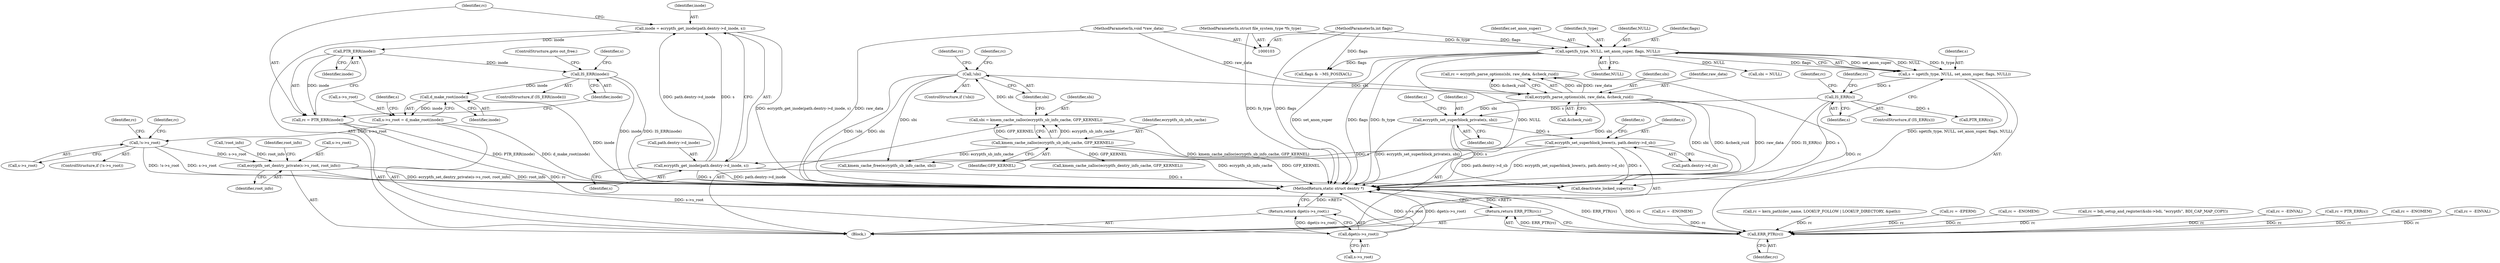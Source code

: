 digraph "0_linux_69c433ed2ecd2d3264efd7afec4439524b319121@API" {
"1000341" [label="(Call,inode = ecryptfs_get_inode(path.dentry->d_inode, s))"];
"1000343" [label="(Call,ecryptfs_get_inode(path.dentry->d_inode, s))"];
"1000258" [label="(Call,ecryptfs_set_superblock_lower(s, path.dentry->d_sb))"];
"1000177" [label="(Call,ecryptfs_set_superblock_private(s, sbi))"];
"1000157" [label="(Call,IS_ERR(s))"];
"1000148" [label="(Call,s = sget(fs_type, NULL, set_anon_super, flags, NULL))"];
"1000150" [label="(Call,sget(fs_type, NULL, set_anon_super, flags, NULL))"];
"1000104" [label="(MethodParameterIn,struct file_system_type *fs_type)"];
"1000105" [label="(MethodParameterIn,int flags)"];
"1000136" [label="(Call,ecryptfs_parse_options(sbi, raw_data, &check_ruid))"];
"1000126" [label="(Call,!sbi)"];
"1000120" [label="(Call,sbi = kmem_cache_zalloc(ecryptfs_sb_info_cache, GFP_KERNEL))"];
"1000122" [label="(Call,kmem_cache_zalloc(ecryptfs_sb_info_cache, GFP_KERNEL))"];
"1000107" [label="(MethodParameterIn,void *raw_data)"];
"1000352" [label="(Call,PTR_ERR(inode))"];
"1000350" [label="(Call,rc = PTR_ERR(inode))"];
"1000428" [label="(Call,ERR_PTR(rc))"];
"1000427" [label="(Return,return ERR_PTR(rc);)"];
"1000355" [label="(Call,IS_ERR(inode))"];
"1000362" [label="(Call,d_make_root(inode))"];
"1000358" [label="(Call,s->s_root = d_make_root(inode))"];
"1000365" [label="(Call,!s->s_root)"];
"1000388" [label="(Call,ecryptfs_set_dentry_private(s->s_root, root_info))"];
"1000404" [label="(Call,dget(s->s_root))"];
"1000403" [label="(Return,return dget(s->s_root);)"];
"1000108" [label="(Block,)"];
"1000365" [label="(Call,!s->s_root)"];
"1000120" [label="(Call,sbi = kmem_cache_zalloc(ecryptfs_sb_info_cache, GFP_KERNEL))"];
"1000375" [label="(Call,rc = -ENOMEM)"];
"1000371" [label="(Identifier,rc)"];
"1000127" [label="(Identifier,sbi)"];
"1000362" [label="(Call,d_make_root(inode))"];
"1000363" [label="(Identifier,inode)"];
"1000376" [label="(Identifier,rc)"];
"1000137" [label="(Identifier,sbi)"];
"1000352" [label="(Call,PTR_ERR(inode))"];
"1000161" [label="(Identifier,rc)"];
"1000158" [label="(Identifier,s)"];
"1000360" [label="(Identifier,s)"];
"1000403" [label="(Return,return dget(s->s_root);)"];
"1000134" [label="(Call,rc = ecryptfs_parse_options(sbi, raw_data, &check_ruid))"];
"1000139" [label="(Call,&check_ruid)"];
"1000122" [label="(Call,kmem_cache_zalloc(ecryptfs_sb_info_cache, GFP_KERNEL))"];
"1000154" [label="(Identifier,flags)"];
"1000162" [label="(Call,PTR_ERR(s))"];
"1000104" [label="(MethodParameterIn,struct file_system_type *fs_type)"];
"1000153" [label="(Identifier,set_anon_super)"];
"1000188" [label="(Call,sbi = NULL)"];
"1000206" [label="(Call,rc = kern_path(dev_name, LOOKUP_FOLLOW | LOOKUP_DIRECTORY, &path))"];
"1000125" [label="(ControlStructure,if (!sbi))"];
"1000182" [label="(Identifier,s)"];
"1000359" [label="(Call,s->s_root)"];
"1000179" [label="(Identifier,sbi)"];
"1000405" [label="(Call,s->s_root)"];
"1000136" [label="(Call,ecryptfs_parse_options(sbi, raw_data, &check_ruid))"];
"1000356" [label="(Identifier,inode)"];
"1000354" [label="(ControlStructure,if (IS_ERR(inode)))"];
"1000413" [label="(Call,deactivate_locked_super(s))"];
"1000253" [label="(Call,rc = -EPERM)"];
"1000178" [label="(Identifier,s)"];
"1000428" [label="(Call,ERR_PTR(rc))"];
"1000150" [label="(Call,sget(fs_type, NULL, set_anon_super, flags, NULL))"];
"1000389" [label="(Call,s->s_root)"];
"1000370" [label="(Call,rc = -ENOMEM)"];
"1000349" [label="(Identifier,s)"];
"1000366" [label="(Call,s->s_root)"];
"1000165" [label="(Call,rc = bdi_setup_and_register(&sbi->bdi, \"ecryptfs\", BDI_CAP_MAP_COPY))"];
"1000259" [label="(Identifier,s)"];
"1000344" [label="(Call,path.dentry->d_inode)"];
"1000353" [label="(Identifier,inode)"];
"1000234" [label="(Call,rc = -EINVAL)"];
"1000351" [label="(Identifier,rc)"];
"1000357" [label="(ControlStructure,goto out_free;)"];
"1000160" [label="(Call,rc = PTR_ERR(s))"];
"1000430" [label="(MethodReturn,static struct dentry *)"];
"1000126" [label="(Call,!sbi)"];
"1000105" [label="(MethodParameterIn,int flags)"];
"1000130" [label="(Identifier,rc)"];
"1000385" [label="(Call,!root_info)"];
"1000395" [label="(Identifier,root_info)"];
"1000355" [label="(Call,IS_ERR(inode))"];
"1000392" [label="(Identifier,root_info)"];
"1000151" [label="(Identifier,fs_type)"];
"1000166" [label="(Identifier,rc)"];
"1000129" [label="(Call,rc = -ENOMEM)"];
"1000342" [label="(Identifier,inode)"];
"1000156" [label="(ControlStructure,if (IS_ERR(s)))"];
"1000107" [label="(MethodParameterIn,void *raw_data)"];
"1000364" [label="(ControlStructure,if (!s->s_root))"];
"1000177" [label="(Call,ecryptfs_set_superblock_private(s, sbi))"];
"1000155" [label="(Identifier,NULL)"];
"1000429" [label="(Identifier,rc)"];
"1000327" [label="(Call,rc = -EINVAL)"];
"1000343" [label="(Call,ecryptfs_get_inode(path.dentry->d_inode, s))"];
"1000138" [label="(Identifier,raw_data)"];
"1000267" [label="(Identifier,s)"];
"1000157" [label="(Call,IS_ERR(s))"];
"1000124" [label="(Identifier,GFP_KERNEL)"];
"1000258" [label="(Call,ecryptfs_set_superblock_lower(s, path.dentry->d_sb))"];
"1000135" [label="(Identifier,rc)"];
"1000123" [label="(Identifier,ecryptfs_sb_info_cache)"];
"1000424" [label="(Call,kmem_cache_free(ecryptfs_sb_info_cache, sbi))"];
"1000260" [label="(Call,path.dentry->d_sb)"];
"1000427" [label="(Return,return ERR_PTR(rc);)"];
"1000388" [label="(Call,ecryptfs_set_dentry_private(s->s_root, root_info))"];
"1000152" [label="(Identifier,NULL)"];
"1000269" [label="(Call,flags & ~MS_POSIXACL)"];
"1000367" [label="(Identifier,s)"];
"1000149" [label="(Identifier,s)"];
"1000350" [label="(Call,rc = PTR_ERR(inode))"];
"1000358" [label="(Call,s->s_root = d_make_root(inode))"];
"1000341" [label="(Call,inode = ecryptfs_get_inode(path.dentry->d_inode, s))"];
"1000381" [label="(Call,kmem_cache_zalloc(ecryptfs_dentry_info_cache, GFP_KERNEL))"];
"1000404" [label="(Call,dget(s->s_root))"];
"1000148" [label="(Call,s = sget(fs_type, NULL, set_anon_super, flags, NULL))"];
"1000121" [label="(Identifier,sbi)"];
"1000341" -> "1000108"  [label="AST: "];
"1000341" -> "1000343"  [label="CFG: "];
"1000342" -> "1000341"  [label="AST: "];
"1000343" -> "1000341"  [label="AST: "];
"1000351" -> "1000341"  [label="CFG: "];
"1000341" -> "1000430"  [label="DDG: ecryptfs_get_inode(path.dentry->d_inode, s)"];
"1000343" -> "1000341"  [label="DDG: path.dentry->d_inode"];
"1000343" -> "1000341"  [label="DDG: s"];
"1000341" -> "1000352"  [label="DDG: inode"];
"1000343" -> "1000349"  [label="CFG: "];
"1000344" -> "1000343"  [label="AST: "];
"1000349" -> "1000343"  [label="AST: "];
"1000343" -> "1000430"  [label="DDG: s"];
"1000343" -> "1000430"  [label="DDG: path.dentry->d_inode"];
"1000258" -> "1000343"  [label="DDG: s"];
"1000343" -> "1000413"  [label="DDG: s"];
"1000258" -> "1000108"  [label="AST: "];
"1000258" -> "1000260"  [label="CFG: "];
"1000259" -> "1000258"  [label="AST: "];
"1000260" -> "1000258"  [label="AST: "];
"1000267" -> "1000258"  [label="CFG: "];
"1000258" -> "1000430"  [label="DDG: path.dentry->d_sb"];
"1000258" -> "1000430"  [label="DDG: ecryptfs_set_superblock_lower(s, path.dentry->d_sb)"];
"1000177" -> "1000258"  [label="DDG: s"];
"1000258" -> "1000413"  [label="DDG: s"];
"1000177" -> "1000108"  [label="AST: "];
"1000177" -> "1000179"  [label="CFG: "];
"1000178" -> "1000177"  [label="AST: "];
"1000179" -> "1000177"  [label="AST: "];
"1000182" -> "1000177"  [label="CFG: "];
"1000177" -> "1000430"  [label="DDG: ecryptfs_set_superblock_private(s, sbi)"];
"1000157" -> "1000177"  [label="DDG: s"];
"1000136" -> "1000177"  [label="DDG: sbi"];
"1000177" -> "1000413"  [label="DDG: s"];
"1000157" -> "1000156"  [label="AST: "];
"1000157" -> "1000158"  [label="CFG: "];
"1000158" -> "1000157"  [label="AST: "];
"1000161" -> "1000157"  [label="CFG: "];
"1000166" -> "1000157"  [label="CFG: "];
"1000157" -> "1000430"  [label="DDG: IS_ERR(s)"];
"1000148" -> "1000157"  [label="DDG: s"];
"1000157" -> "1000162"  [label="DDG: s"];
"1000157" -> "1000413"  [label="DDG: s"];
"1000148" -> "1000108"  [label="AST: "];
"1000148" -> "1000150"  [label="CFG: "];
"1000149" -> "1000148"  [label="AST: "];
"1000150" -> "1000148"  [label="AST: "];
"1000158" -> "1000148"  [label="CFG: "];
"1000148" -> "1000430"  [label="DDG: sget(fs_type, NULL, set_anon_super, flags, NULL)"];
"1000150" -> "1000148"  [label="DDG: set_anon_super"];
"1000150" -> "1000148"  [label="DDG: NULL"];
"1000150" -> "1000148"  [label="DDG: fs_type"];
"1000150" -> "1000148"  [label="DDG: flags"];
"1000150" -> "1000155"  [label="CFG: "];
"1000151" -> "1000150"  [label="AST: "];
"1000152" -> "1000150"  [label="AST: "];
"1000153" -> "1000150"  [label="AST: "];
"1000154" -> "1000150"  [label="AST: "];
"1000155" -> "1000150"  [label="AST: "];
"1000150" -> "1000430"  [label="DDG: fs_type"];
"1000150" -> "1000430"  [label="DDG: NULL"];
"1000150" -> "1000430"  [label="DDG: set_anon_super"];
"1000150" -> "1000430"  [label="DDG: flags"];
"1000104" -> "1000150"  [label="DDG: fs_type"];
"1000105" -> "1000150"  [label="DDG: flags"];
"1000150" -> "1000188"  [label="DDG: NULL"];
"1000150" -> "1000269"  [label="DDG: flags"];
"1000104" -> "1000103"  [label="AST: "];
"1000104" -> "1000430"  [label="DDG: fs_type"];
"1000105" -> "1000103"  [label="AST: "];
"1000105" -> "1000430"  [label="DDG: flags"];
"1000105" -> "1000269"  [label="DDG: flags"];
"1000136" -> "1000134"  [label="AST: "];
"1000136" -> "1000139"  [label="CFG: "];
"1000137" -> "1000136"  [label="AST: "];
"1000138" -> "1000136"  [label="AST: "];
"1000139" -> "1000136"  [label="AST: "];
"1000134" -> "1000136"  [label="CFG: "];
"1000136" -> "1000430"  [label="DDG: &check_ruid"];
"1000136" -> "1000430"  [label="DDG: raw_data"];
"1000136" -> "1000430"  [label="DDG: sbi"];
"1000136" -> "1000134"  [label="DDG: sbi"];
"1000136" -> "1000134"  [label="DDG: raw_data"];
"1000136" -> "1000134"  [label="DDG: &check_ruid"];
"1000126" -> "1000136"  [label="DDG: sbi"];
"1000107" -> "1000136"  [label="DDG: raw_data"];
"1000136" -> "1000424"  [label="DDG: sbi"];
"1000126" -> "1000125"  [label="AST: "];
"1000126" -> "1000127"  [label="CFG: "];
"1000127" -> "1000126"  [label="AST: "];
"1000130" -> "1000126"  [label="CFG: "];
"1000135" -> "1000126"  [label="CFG: "];
"1000126" -> "1000430"  [label="DDG: !sbi"];
"1000126" -> "1000430"  [label="DDG: sbi"];
"1000120" -> "1000126"  [label="DDG: sbi"];
"1000126" -> "1000424"  [label="DDG: sbi"];
"1000120" -> "1000108"  [label="AST: "];
"1000120" -> "1000122"  [label="CFG: "];
"1000121" -> "1000120"  [label="AST: "];
"1000122" -> "1000120"  [label="AST: "];
"1000127" -> "1000120"  [label="CFG: "];
"1000120" -> "1000430"  [label="DDG: kmem_cache_zalloc(ecryptfs_sb_info_cache, GFP_KERNEL)"];
"1000122" -> "1000120"  [label="DDG: ecryptfs_sb_info_cache"];
"1000122" -> "1000120"  [label="DDG: GFP_KERNEL"];
"1000122" -> "1000124"  [label="CFG: "];
"1000123" -> "1000122"  [label="AST: "];
"1000124" -> "1000122"  [label="AST: "];
"1000122" -> "1000430"  [label="DDG: ecryptfs_sb_info_cache"];
"1000122" -> "1000430"  [label="DDG: GFP_KERNEL"];
"1000122" -> "1000381"  [label="DDG: GFP_KERNEL"];
"1000122" -> "1000424"  [label="DDG: ecryptfs_sb_info_cache"];
"1000107" -> "1000103"  [label="AST: "];
"1000107" -> "1000430"  [label="DDG: raw_data"];
"1000352" -> "1000350"  [label="AST: "];
"1000352" -> "1000353"  [label="CFG: "];
"1000353" -> "1000352"  [label="AST: "];
"1000350" -> "1000352"  [label="CFG: "];
"1000352" -> "1000350"  [label="DDG: inode"];
"1000352" -> "1000355"  [label="DDG: inode"];
"1000350" -> "1000108"  [label="AST: "];
"1000351" -> "1000350"  [label="AST: "];
"1000356" -> "1000350"  [label="CFG: "];
"1000350" -> "1000430"  [label="DDG: PTR_ERR(inode)"];
"1000350" -> "1000428"  [label="DDG: rc"];
"1000428" -> "1000427"  [label="AST: "];
"1000428" -> "1000429"  [label="CFG: "];
"1000429" -> "1000428"  [label="AST: "];
"1000427" -> "1000428"  [label="CFG: "];
"1000428" -> "1000430"  [label="DDG: ERR_PTR(rc)"];
"1000428" -> "1000430"  [label="DDG: rc"];
"1000428" -> "1000427"  [label="DDG: ERR_PTR(rc)"];
"1000129" -> "1000428"  [label="DDG: rc"];
"1000375" -> "1000428"  [label="DDG: rc"];
"1000234" -> "1000428"  [label="DDG: rc"];
"1000253" -> "1000428"  [label="DDG: rc"];
"1000165" -> "1000428"  [label="DDG: rc"];
"1000327" -> "1000428"  [label="DDG: rc"];
"1000206" -> "1000428"  [label="DDG: rc"];
"1000134" -> "1000428"  [label="DDG: rc"];
"1000160" -> "1000428"  [label="DDG: rc"];
"1000370" -> "1000428"  [label="DDG: rc"];
"1000427" -> "1000108"  [label="AST: "];
"1000430" -> "1000427"  [label="CFG: "];
"1000427" -> "1000430"  [label="DDG: <RET>"];
"1000355" -> "1000354"  [label="AST: "];
"1000355" -> "1000356"  [label="CFG: "];
"1000356" -> "1000355"  [label="AST: "];
"1000357" -> "1000355"  [label="CFG: "];
"1000360" -> "1000355"  [label="CFG: "];
"1000355" -> "1000430"  [label="DDG: inode"];
"1000355" -> "1000430"  [label="DDG: IS_ERR(inode)"];
"1000355" -> "1000362"  [label="DDG: inode"];
"1000362" -> "1000358"  [label="AST: "];
"1000362" -> "1000363"  [label="CFG: "];
"1000363" -> "1000362"  [label="AST: "];
"1000358" -> "1000362"  [label="CFG: "];
"1000362" -> "1000430"  [label="DDG: inode"];
"1000362" -> "1000358"  [label="DDG: inode"];
"1000358" -> "1000108"  [label="AST: "];
"1000359" -> "1000358"  [label="AST: "];
"1000367" -> "1000358"  [label="CFG: "];
"1000358" -> "1000430"  [label="DDG: d_make_root(inode)"];
"1000358" -> "1000365"  [label="DDG: s->s_root"];
"1000365" -> "1000364"  [label="AST: "];
"1000365" -> "1000366"  [label="CFG: "];
"1000366" -> "1000365"  [label="AST: "];
"1000371" -> "1000365"  [label="CFG: "];
"1000376" -> "1000365"  [label="CFG: "];
"1000365" -> "1000430"  [label="DDG: !s->s_root"];
"1000365" -> "1000430"  [label="DDG: s->s_root"];
"1000365" -> "1000388"  [label="DDG: s->s_root"];
"1000388" -> "1000108"  [label="AST: "];
"1000388" -> "1000392"  [label="CFG: "];
"1000389" -> "1000388"  [label="AST: "];
"1000392" -> "1000388"  [label="AST: "];
"1000395" -> "1000388"  [label="CFG: "];
"1000388" -> "1000430"  [label="DDG: root_info"];
"1000388" -> "1000430"  [label="DDG: ecryptfs_set_dentry_private(s->s_root, root_info)"];
"1000385" -> "1000388"  [label="DDG: root_info"];
"1000388" -> "1000404"  [label="DDG: s->s_root"];
"1000404" -> "1000403"  [label="AST: "];
"1000404" -> "1000405"  [label="CFG: "];
"1000405" -> "1000404"  [label="AST: "];
"1000403" -> "1000404"  [label="CFG: "];
"1000404" -> "1000430"  [label="DDG: s->s_root"];
"1000404" -> "1000430"  [label="DDG: dget(s->s_root)"];
"1000404" -> "1000403"  [label="DDG: dget(s->s_root)"];
"1000403" -> "1000108"  [label="AST: "];
"1000430" -> "1000403"  [label="CFG: "];
"1000403" -> "1000430"  [label="DDG: <RET>"];
}
